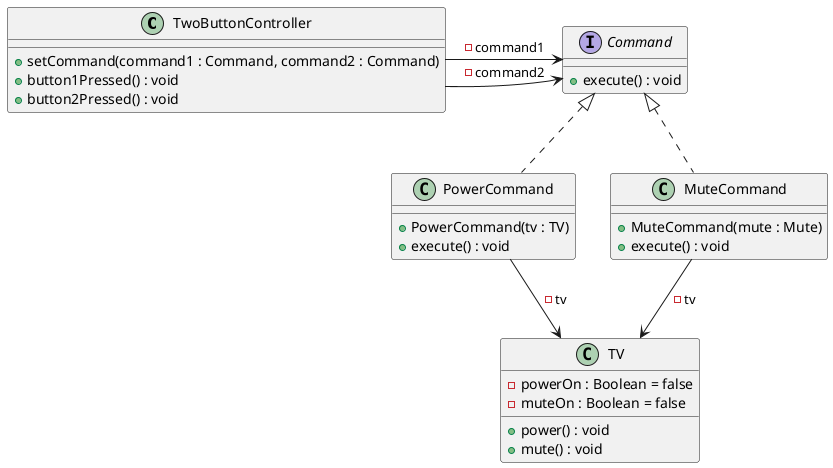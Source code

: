 @startuml

class TwoButtonController {

    + setCommand(command1 : Command, command2 : Command)
    + button1Pressed() : void
    + button2Pressed() : void

}

interface Command {

    + execute() : void

}

class PowerCommand {
    + PowerCommand(tv : TV)
    + execute() : void
}

class MuteCommand {
    + MuteCommand(mute : Mute)
    + execute() : void
}

class TV {
    -powerOn : Boolean = false
    -muteOn : Boolean = false
    + power() : void
    + mute() : void
}

TwoButtonController -> Command : -command1
TwoButtonController -> Command : -command2

Command <|.. PowerCommand
Command <|.. MuteCommand

MuteCommand --> TV : -tv
PowerCommand --> TV : -tv

@enduml